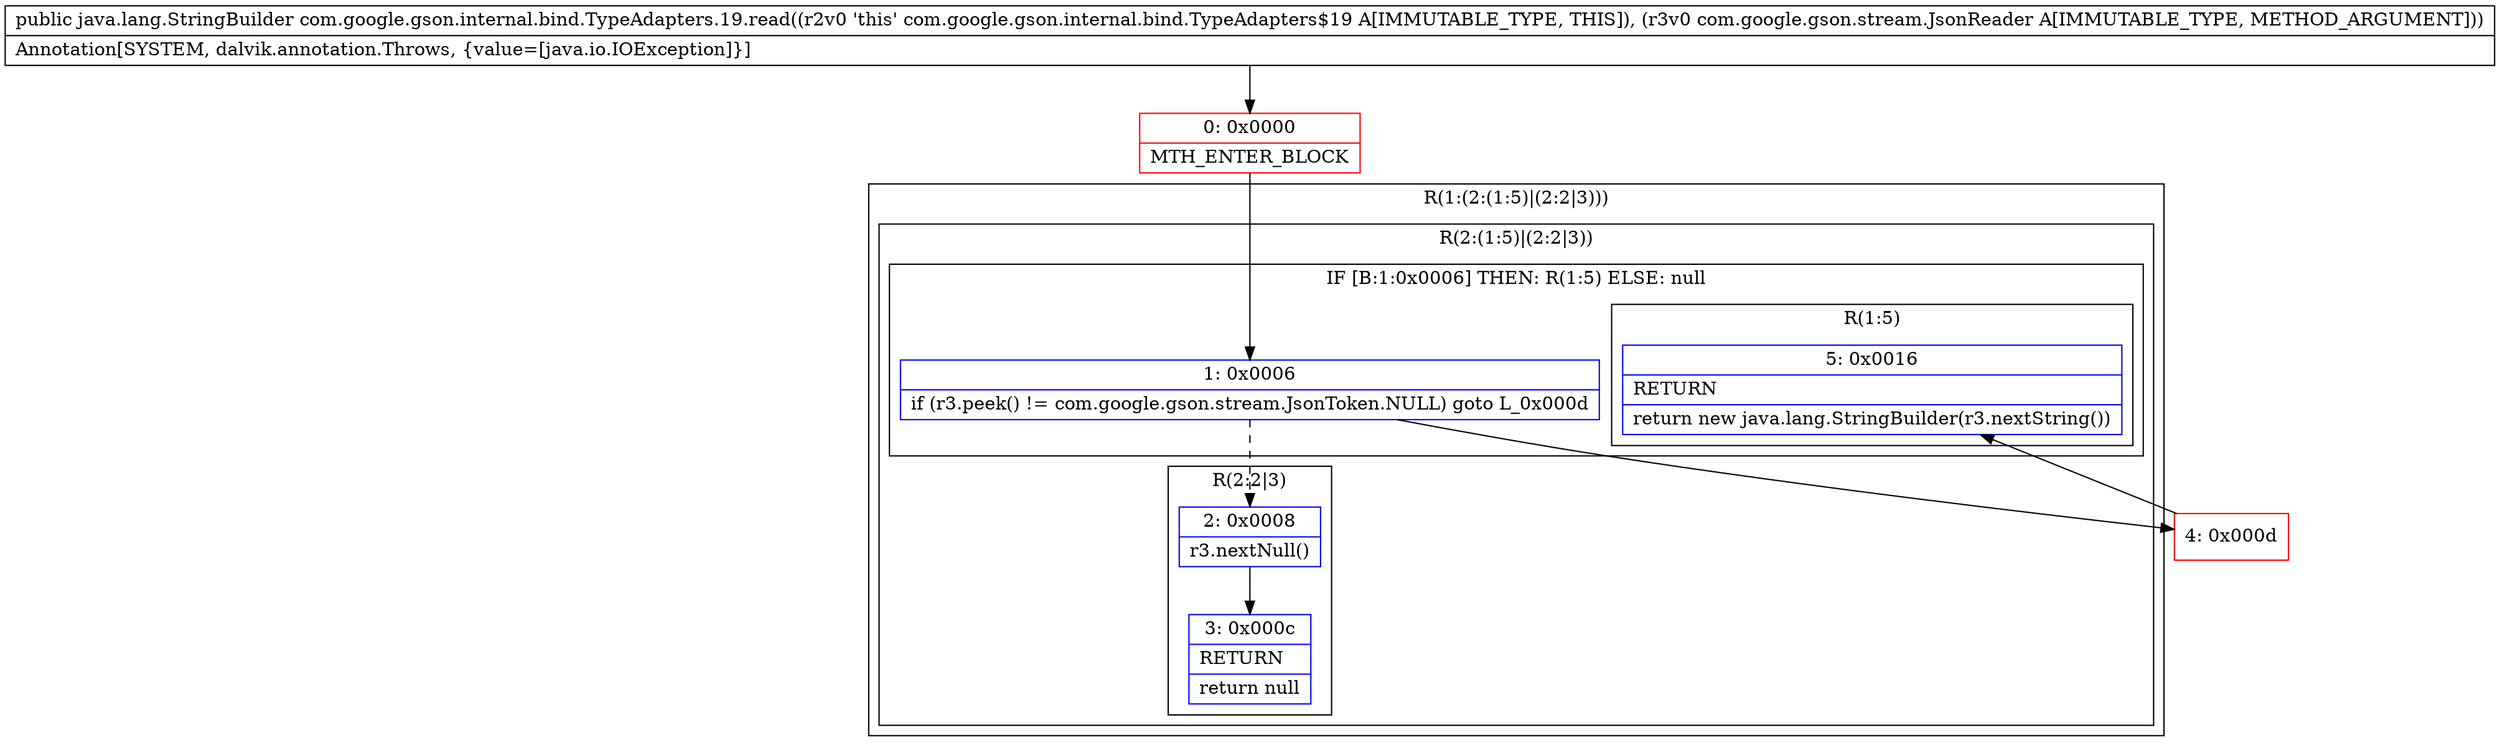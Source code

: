 digraph "CFG forcom.google.gson.internal.bind.TypeAdapters.19.read(Lcom\/google\/gson\/stream\/JsonReader;)Ljava\/lang\/StringBuilder;" {
subgraph cluster_Region_1588110578 {
label = "R(1:(2:(1:5)|(2:2|3)))";
node [shape=record,color=blue];
subgraph cluster_Region_1620760529 {
label = "R(2:(1:5)|(2:2|3))";
node [shape=record,color=blue];
subgraph cluster_IfRegion_1011036891 {
label = "IF [B:1:0x0006] THEN: R(1:5) ELSE: null";
node [shape=record,color=blue];
Node_1 [shape=record,label="{1\:\ 0x0006|if (r3.peek() != com.google.gson.stream.JsonToken.NULL) goto L_0x000d\l}"];
subgraph cluster_Region_10697273 {
label = "R(1:5)";
node [shape=record,color=blue];
Node_5 [shape=record,label="{5\:\ 0x0016|RETURN\l|return new java.lang.StringBuilder(r3.nextString())\l}"];
}
}
subgraph cluster_Region_465011179 {
label = "R(2:2|3)";
node [shape=record,color=blue];
Node_2 [shape=record,label="{2\:\ 0x0008|r3.nextNull()\l}"];
Node_3 [shape=record,label="{3\:\ 0x000c|RETURN\l|return null\l}"];
}
}
}
Node_0 [shape=record,color=red,label="{0\:\ 0x0000|MTH_ENTER_BLOCK\l}"];
Node_4 [shape=record,color=red,label="{4\:\ 0x000d}"];
MethodNode[shape=record,label="{public java.lang.StringBuilder com.google.gson.internal.bind.TypeAdapters.19.read((r2v0 'this' com.google.gson.internal.bind.TypeAdapters$19 A[IMMUTABLE_TYPE, THIS]), (r3v0 com.google.gson.stream.JsonReader A[IMMUTABLE_TYPE, METHOD_ARGUMENT]))  | Annotation[SYSTEM, dalvik.annotation.Throws, \{value=[java.io.IOException]\}]\l}"];
MethodNode -> Node_0;
Node_1 -> Node_2[style=dashed];
Node_1 -> Node_4;
Node_2 -> Node_3;
Node_0 -> Node_1;
Node_4 -> Node_5;
}

